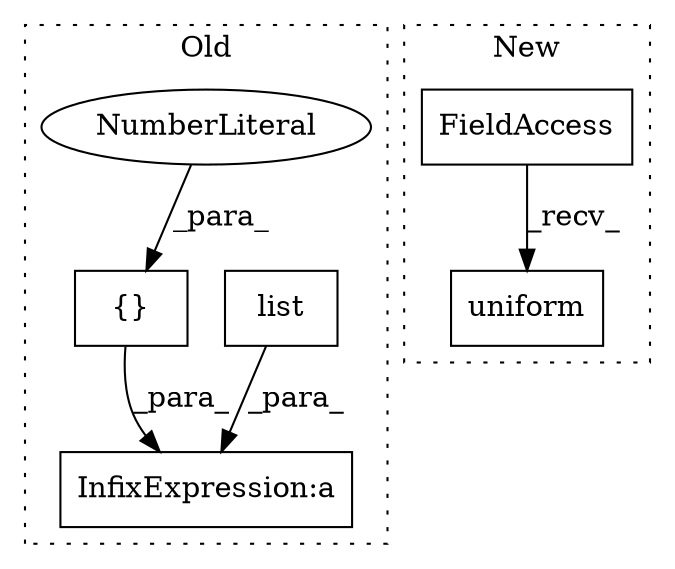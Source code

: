 digraph G {
subgraph cluster0 {
1 [label="list" a="32" s="649,689" l="5,1" shape="box"];
4 [label="InfixExpression:a" a="27" s="745" l="3" shape="box"];
5 [label="{}" a="4" s="742,744" l="1,1" shape="box"];
6 [label="NumberLiteral" a="34" s="743" l="1" shape="ellipse"];
label = "Old";
style="dotted";
}
subgraph cluster1 {
2 [label="uniform" a="32" s="886,942" l="15,2" shape="box"];
3 [label="FieldAccess" a="22" s="873" l="12" shape="box"];
label = "New";
style="dotted";
}
1 -> 4 [label="_para_"];
3 -> 2 [label="_recv_"];
5 -> 4 [label="_para_"];
6 -> 5 [label="_para_"];
}